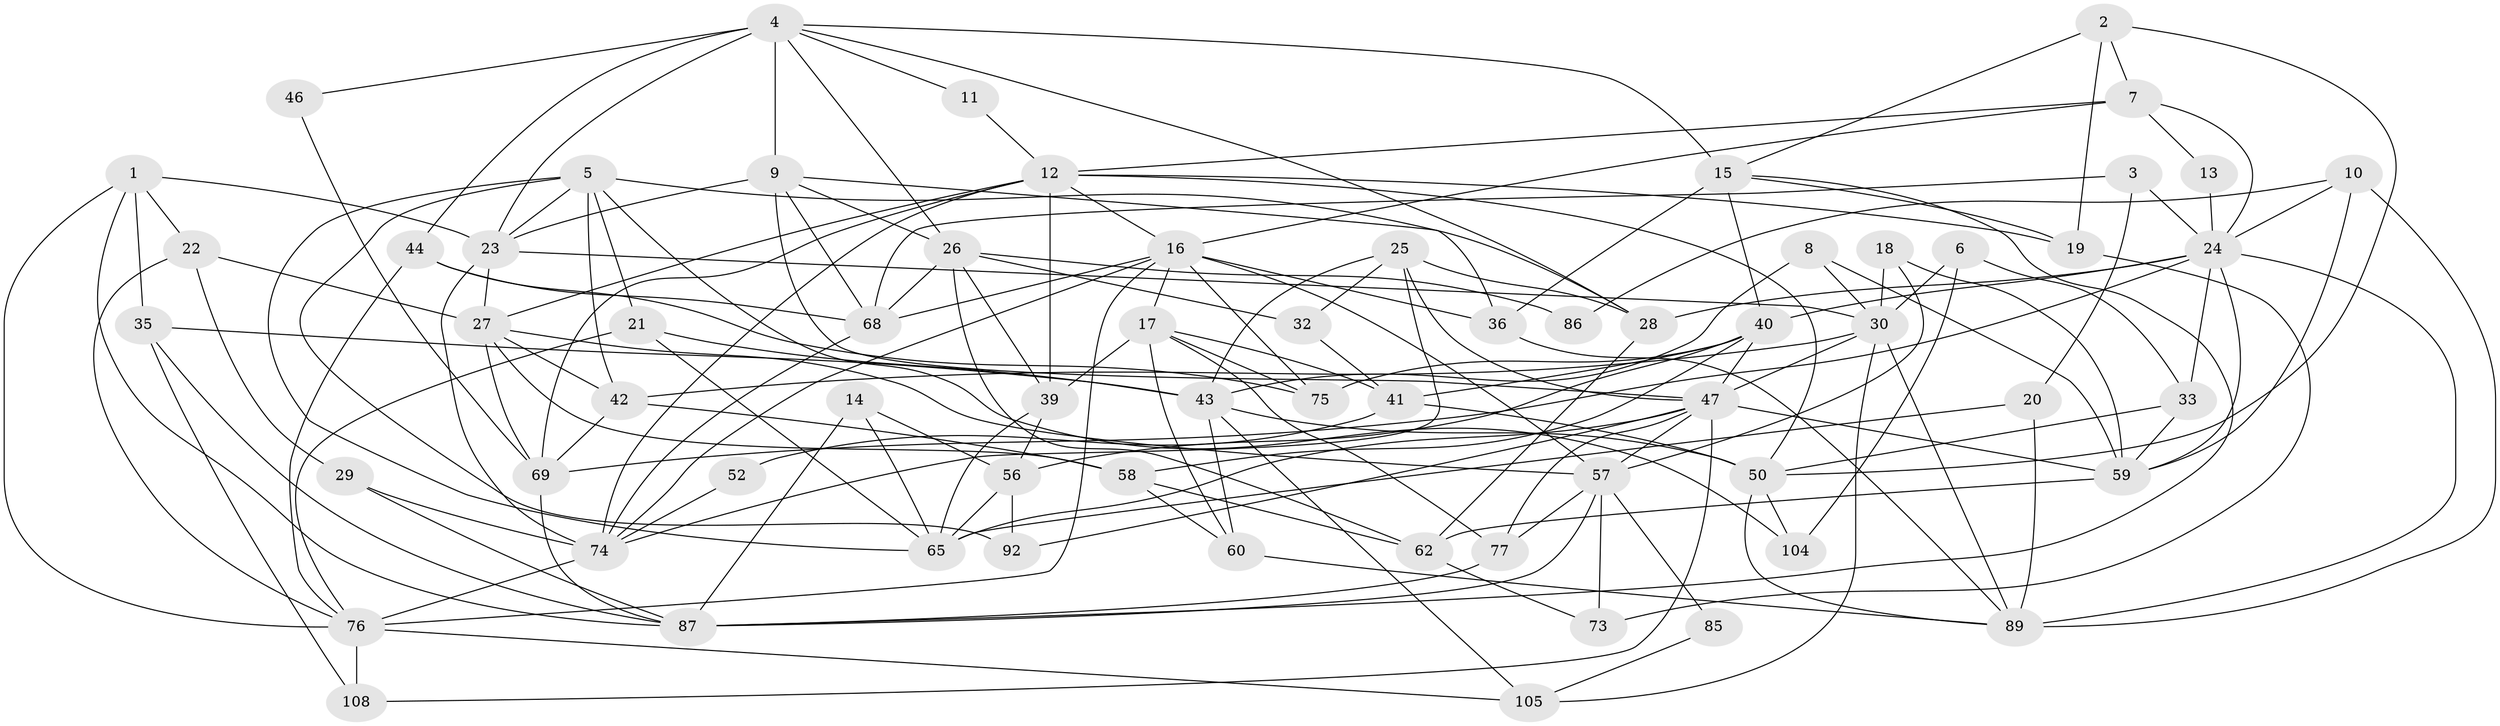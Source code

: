 // original degree distribution, {3: 0.2909090909090909, 2: 0.11818181818181818, 6: 0.12727272727272726, 5: 0.16363636363636364, 4: 0.2727272727272727, 7: 0.00909090909090909, 9: 0.00909090909090909, 8: 0.00909090909090909}
// Generated by graph-tools (version 1.1) at 2025/11/02/27/25 16:11:17]
// undirected, 66 vertices, 168 edges
graph export_dot {
graph [start="1"]
  node [color=gray90,style=filled];
  1 [super="+78"];
  2 [super="+55"];
  3 [super="+103"];
  4 [super="+37"];
  5 [super="+107"];
  6;
  7;
  8;
  9 [super="+54"];
  10 [super="+84"];
  11;
  12 [super="+67"];
  13;
  14 [super="+38"];
  15 [super="+79"];
  16 [super="+102"];
  17 [super="+64"];
  18 [super="+48"];
  19;
  20 [super="+34"];
  21 [super="+31"];
  22;
  23 [super="+45"];
  24 [super="+97"];
  25 [super="+100"];
  26 [super="+88"];
  27 [super="+66"];
  28 [super="+49"];
  29;
  30 [super="+80"];
  32;
  33;
  35 [super="+51"];
  36 [super="+70"];
  39;
  40 [super="+98"];
  41 [super="+94"];
  42 [super="+53"];
  43 [super="+61"];
  44 [super="+72"];
  46;
  47 [super="+99"];
  50 [super="+93"];
  52;
  56 [super="+91"];
  57 [super="+90"];
  58 [super="+82"];
  59 [super="+96"];
  60;
  62 [super="+63"];
  65 [super="+81"];
  68 [super="+71"];
  69 [super="+83"];
  73;
  74 [super="+95"];
  75;
  76 [super="+101"];
  77;
  85;
  86;
  87 [super="+106"];
  89 [super="+109"];
  92;
  104 [super="+110"];
  105;
  108;
  1 -- 87;
  1 -- 76;
  1 -- 35;
  1 -- 22;
  1 -- 23;
  2 -- 19;
  2 -- 15;
  2 -- 7;
  2 -- 50;
  3 -- 20 [weight=2];
  3 -- 24;
  3 -- 68;
  4 -- 26;
  4 -- 11;
  4 -- 15;
  4 -- 28;
  4 -- 44 [weight=2];
  4 -- 23;
  4 -- 9;
  4 -- 46;
  5 -- 65;
  5 -- 23;
  5 -- 21;
  5 -- 92;
  5 -- 42;
  5 -- 28;
  5 -- 104;
  6 -- 33;
  6 -- 30;
  6 -- 104;
  7 -- 13;
  7 -- 16;
  7 -- 12;
  7 -- 24;
  8 -- 30;
  8 -- 43;
  8 -- 59;
  9 -- 36;
  9 -- 47;
  9 -- 26;
  9 -- 68;
  9 -- 23;
  10 -- 89;
  10 -- 86;
  10 -- 59;
  10 -- 24;
  11 -- 12;
  12 -- 27;
  12 -- 74;
  12 -- 19;
  12 -- 50;
  12 -- 16;
  12 -- 69;
  12 -- 39;
  13 -- 24;
  14 -- 56;
  14 -- 87;
  14 -- 65;
  15 -- 36;
  15 -- 40;
  15 -- 19;
  15 -- 87;
  16 -- 57;
  16 -- 75;
  16 -- 36 [weight=2];
  16 -- 74;
  16 -- 17;
  16 -- 76;
  16 -- 68;
  17 -- 60;
  17 -- 39;
  17 -- 41;
  17 -- 75;
  17 -- 77;
  18 -- 57;
  18 -- 59;
  18 -- 30;
  19 -- 73;
  20 -- 65;
  20 -- 89;
  21 -- 43;
  21 -- 76;
  21 -- 65;
  22 -- 27;
  22 -- 29;
  22 -- 76;
  23 -- 27;
  23 -- 30;
  23 -- 74;
  24 -- 69;
  24 -- 40;
  24 -- 28;
  24 -- 59;
  24 -- 33;
  24 -- 89;
  25 -- 28;
  25 -- 47;
  25 -- 32;
  25 -- 74;
  25 -- 43;
  26 -- 86;
  26 -- 32;
  26 -- 68;
  26 -- 39;
  26 -- 62;
  27 -- 58;
  27 -- 69;
  27 -- 57;
  27 -- 42;
  28 -- 62;
  29 -- 74;
  29 -- 87;
  30 -- 89 [weight=2];
  30 -- 105;
  30 -- 47;
  30 -- 42;
  32 -- 41;
  33 -- 59;
  33 -- 50;
  35 -- 87;
  35 -- 43;
  35 -- 108;
  36 -- 89;
  39 -- 56;
  39 -- 65;
  40 -- 75;
  40 -- 41;
  40 -- 56;
  40 -- 58;
  40 -- 47;
  41 -- 52;
  41 -- 50;
  42 -- 58;
  42 -- 69;
  43 -- 50;
  43 -- 105;
  43 -- 60;
  44 -- 75;
  44 -- 76;
  44 -- 68;
  46 -- 69;
  47 -- 59 [weight=2];
  47 -- 108;
  47 -- 77;
  47 -- 92;
  47 -- 57;
  47 -- 65;
  50 -- 89;
  50 -- 104;
  52 -- 74;
  56 -- 92;
  56 -- 65;
  57 -- 73;
  57 -- 87;
  57 -- 85;
  57 -- 77;
  58 -- 62;
  58 -- 60;
  59 -- 62;
  60 -- 89;
  62 -- 73;
  68 -- 74;
  69 -- 87;
  74 -- 76 [weight=2];
  76 -- 105;
  76 -- 108;
  77 -- 87;
  85 -- 105;
}
